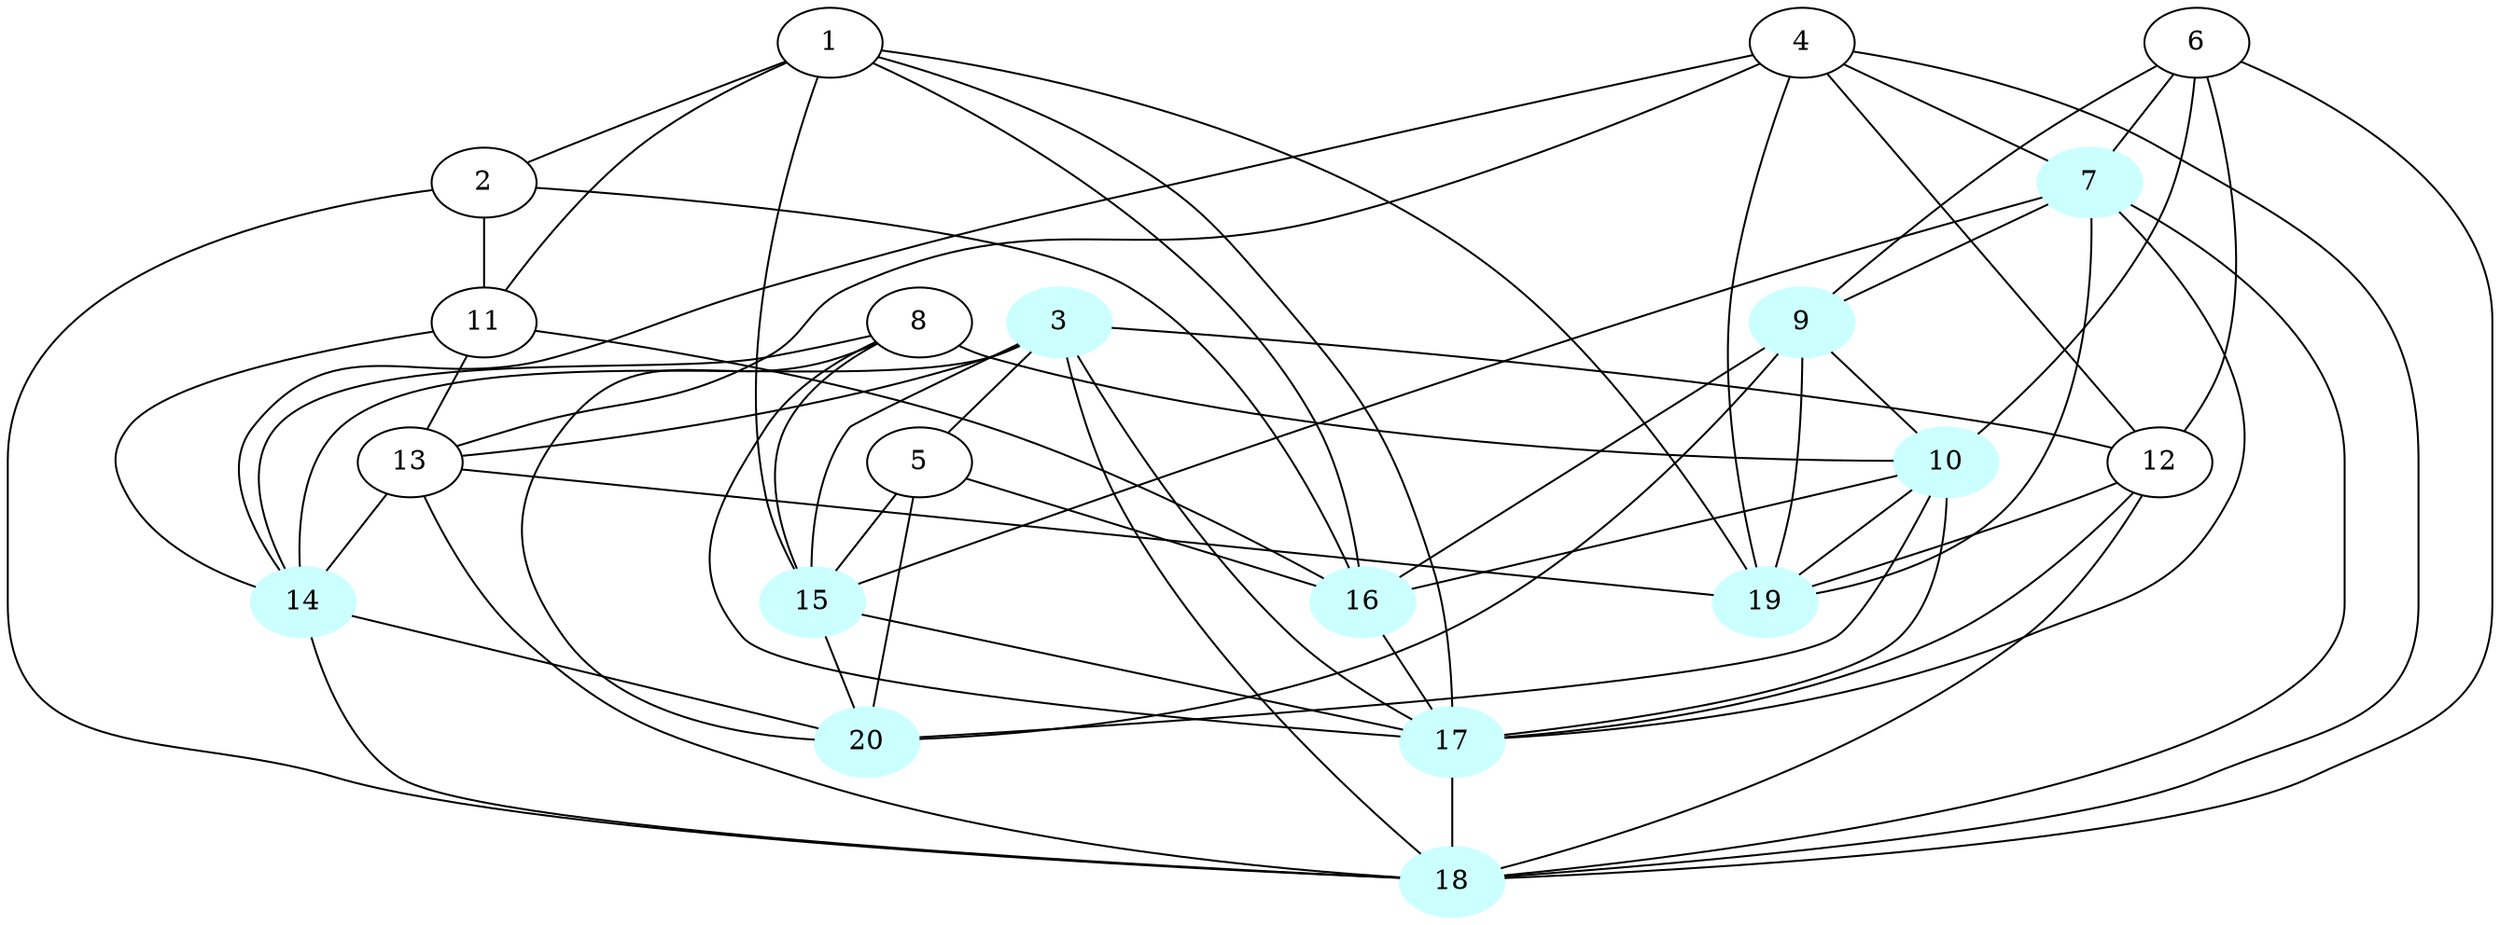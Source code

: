 graph G {
    3 [style=filled, color="#CCFFFF"];
    7 [style=filled, color="#CCFFFF"];
    9 [style=filled, color="#CCFFFF"];
    10 [style=filled, color="#CCFFFF"];
    14 [style=filled, color="#CCFFFF"];
    15 [style=filled, color="#CCFFFF"];
    16 [style=filled, color="#CCFFFF"];
    17 [style=filled, color="#CCFFFF"];
    18 [style=filled, color="#CCFFFF"];
    19 [style=filled, color="#CCFFFF"];
    20 [style=filled, color="#CCFFFF"];
    1 -- 2 [len= 2]
    1 -- 11 [len= 2]
    1 -- 15 [len= 2]
    1 -- 16 [len= 2]
    1 -- 17 [len= 2]
    1 -- 19 [len= 2]
    2 -- 11 [len= 2]
    2 -- 16 [len= 2]
    2 -- 18 [len= 2]
    3 -- 5 [len= 2]
    3 -- 12 [len= 2]
    3 -- 13 [len= 2]
    3 -- 14 [len= 2]
    3 -- 15 [len= 2]
    3 -- 17 [len= 2]
    3 -- 18 [len= 2]
    4 -- 7 [len= 2]
    4 -- 12 [len= 2]
    4 -- 13 [len= 2]
    4 -- 14 [len= 2]
    4 -- 18 [len= 2]
    4 -- 19 [len= 2]
    5 -- 15 [len= 2]
    5 -- 16 [len= 2]
    5 -- 20 [len= 2]
    6 -- 7 [len= 2]
    6 -- 9 [len= 2]
    6 -- 10 [len= 2]
    6 -- 12 [len= 2]
    6 -- 18 [len= 2]
    7 -- 9 [len= 2]
    7 -- 15 [len= 2]
    7 -- 17 [len= 2]
    7 -- 18 [len= 2]
    7 -- 19 [len= 2]
    8 -- 10 [len= 2]
    8 -- 14 [len= 2]
    8 -- 15 [len= 2]
    8 -- 17 [len= 2]
    8 -- 20 [len= 2]
    9 -- 10 [len= 2]
    9 -- 16 [len= 2]
    9 -- 19 [len= 2]
    9 -- 20 [len= 2]
    10 -- 16 [len= 2]
    10 -- 17 [len= 2]
    10 -- 19 [len= 2]
    10 -- 20 [len= 2]
    11 -- 13 [len= 2]
    11 -- 14 [len= 2]
    11 -- 16 [len= 2]
    12 -- 17 [len= 2]
    12 -- 18 [len= 2]
    12 -- 19 [len= 2]
    13 -- 14 [len= 2]
    13 -- 18 [len= 2]
    13 -- 19 [len= 2]
    14 -- 18 [len= 2]
    14 -- 20 [len= 2]
    15 -- 17 [len= 2]
    15 -- 20 [len= 2]
    16 -- 17 [len= 2]
    17 -- 18 [len= 2]
}
